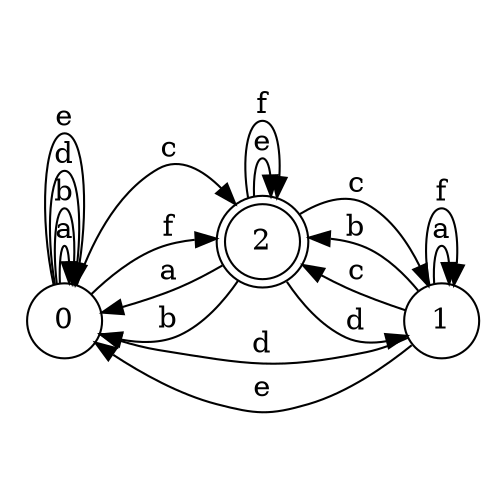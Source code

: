 digraph n3_2 {
__start0 [label="" shape="none"];

rankdir=LR;
size="8,5";

s0 [style="filled", color="black", fillcolor="white" shape="circle", label="0"];
s1 [style="filled", color="black", fillcolor="white" shape="circle", label="1"];
s2 [style="rounded,filled", color="black", fillcolor="white" shape="doublecircle", label="2"];
s0 -> s0 [label="a"];
s0 -> s0 [label="b"];
s0 -> s2 [label="c"];
s0 -> s0 [label="d"];
s0 -> s0 [label="e"];
s0 -> s2 [label="f"];
s1 -> s1 [label="a"];
s1 -> s2 [label="b"];
s1 -> s2 [label="c"];
s1 -> s0 [label="d"];
s1 -> s0 [label="e"];
s1 -> s1 [label="f"];
s2 -> s0 [label="a"];
s2 -> s0 [label="b"];
s2 -> s1 [label="c"];
s2 -> s1 [label="d"];
s2 -> s2 [label="e"];
s2 -> s2 [label="f"];

}